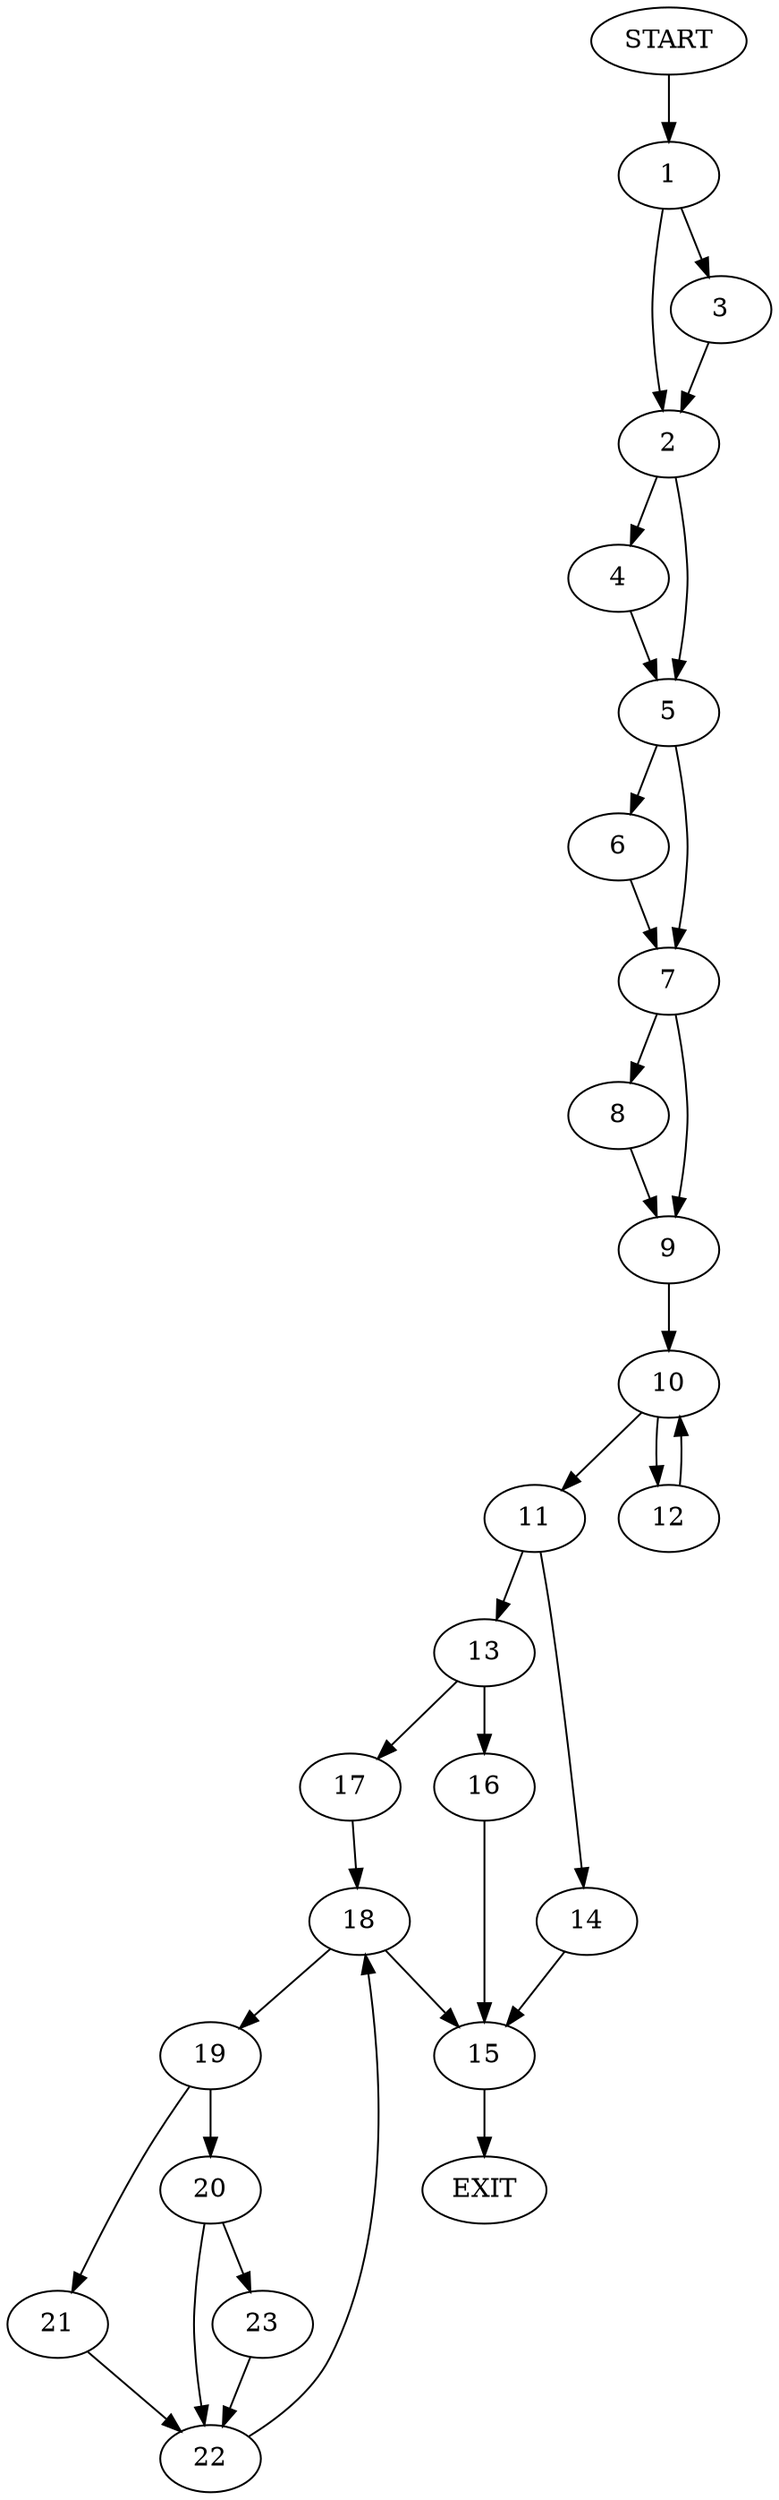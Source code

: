 digraph {
0 [label="START"]
24 [label="EXIT"]
0 -> 1
1 -> 2
1 -> 3
3 -> 2
2 -> 4
2 -> 5
5 -> 6
5 -> 7
4 -> 5
6 -> 7
7 -> 8
7 -> 9
9 -> 10
8 -> 9
10 -> 11
10 -> 12
12 -> 10
11 -> 13
11 -> 14
14 -> 15
13 -> 16
13 -> 17
15 -> 24
17 -> 18
16 -> 15
18 -> 19
18 -> 15
19 -> 20
19 -> 21
20 -> 22
20 -> 23
21 -> 22
22 -> 18
23 -> 22
}
